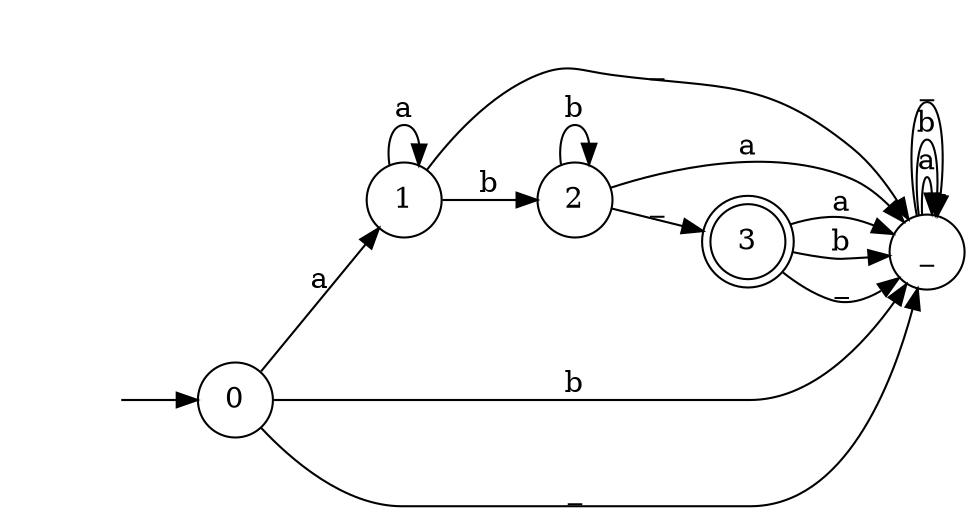 digraph myAutomaton {
  rankdir=LR;
"" [shape=none]
"0" [shape=circle]
"1" [shape=circle]
"_" [shape=circle]
"2" [shape=circle]
"3" [shape=doublecircle]

"" -> "0"
"0" -> "1"[label="a"]
"0" -> "_"[label="b"]
"0" -> "_"[label="_"]
"1" -> "1"[label="a"]
"1" -> "2"[label="b"]
"1" -> "_"[label="_"]
"_" -> "_"[label="a"]
"_" -> "_"[label="b"]
"_" -> "_"[label="_"]
"2" -> "_"[label="a"]
"2" -> "2"[label="b"]
"2" -> "3"[label="_"]
"3" -> "_"[label="a"]
"3" -> "_"[label="b"]
"3" -> "_"[label="_"]
}
